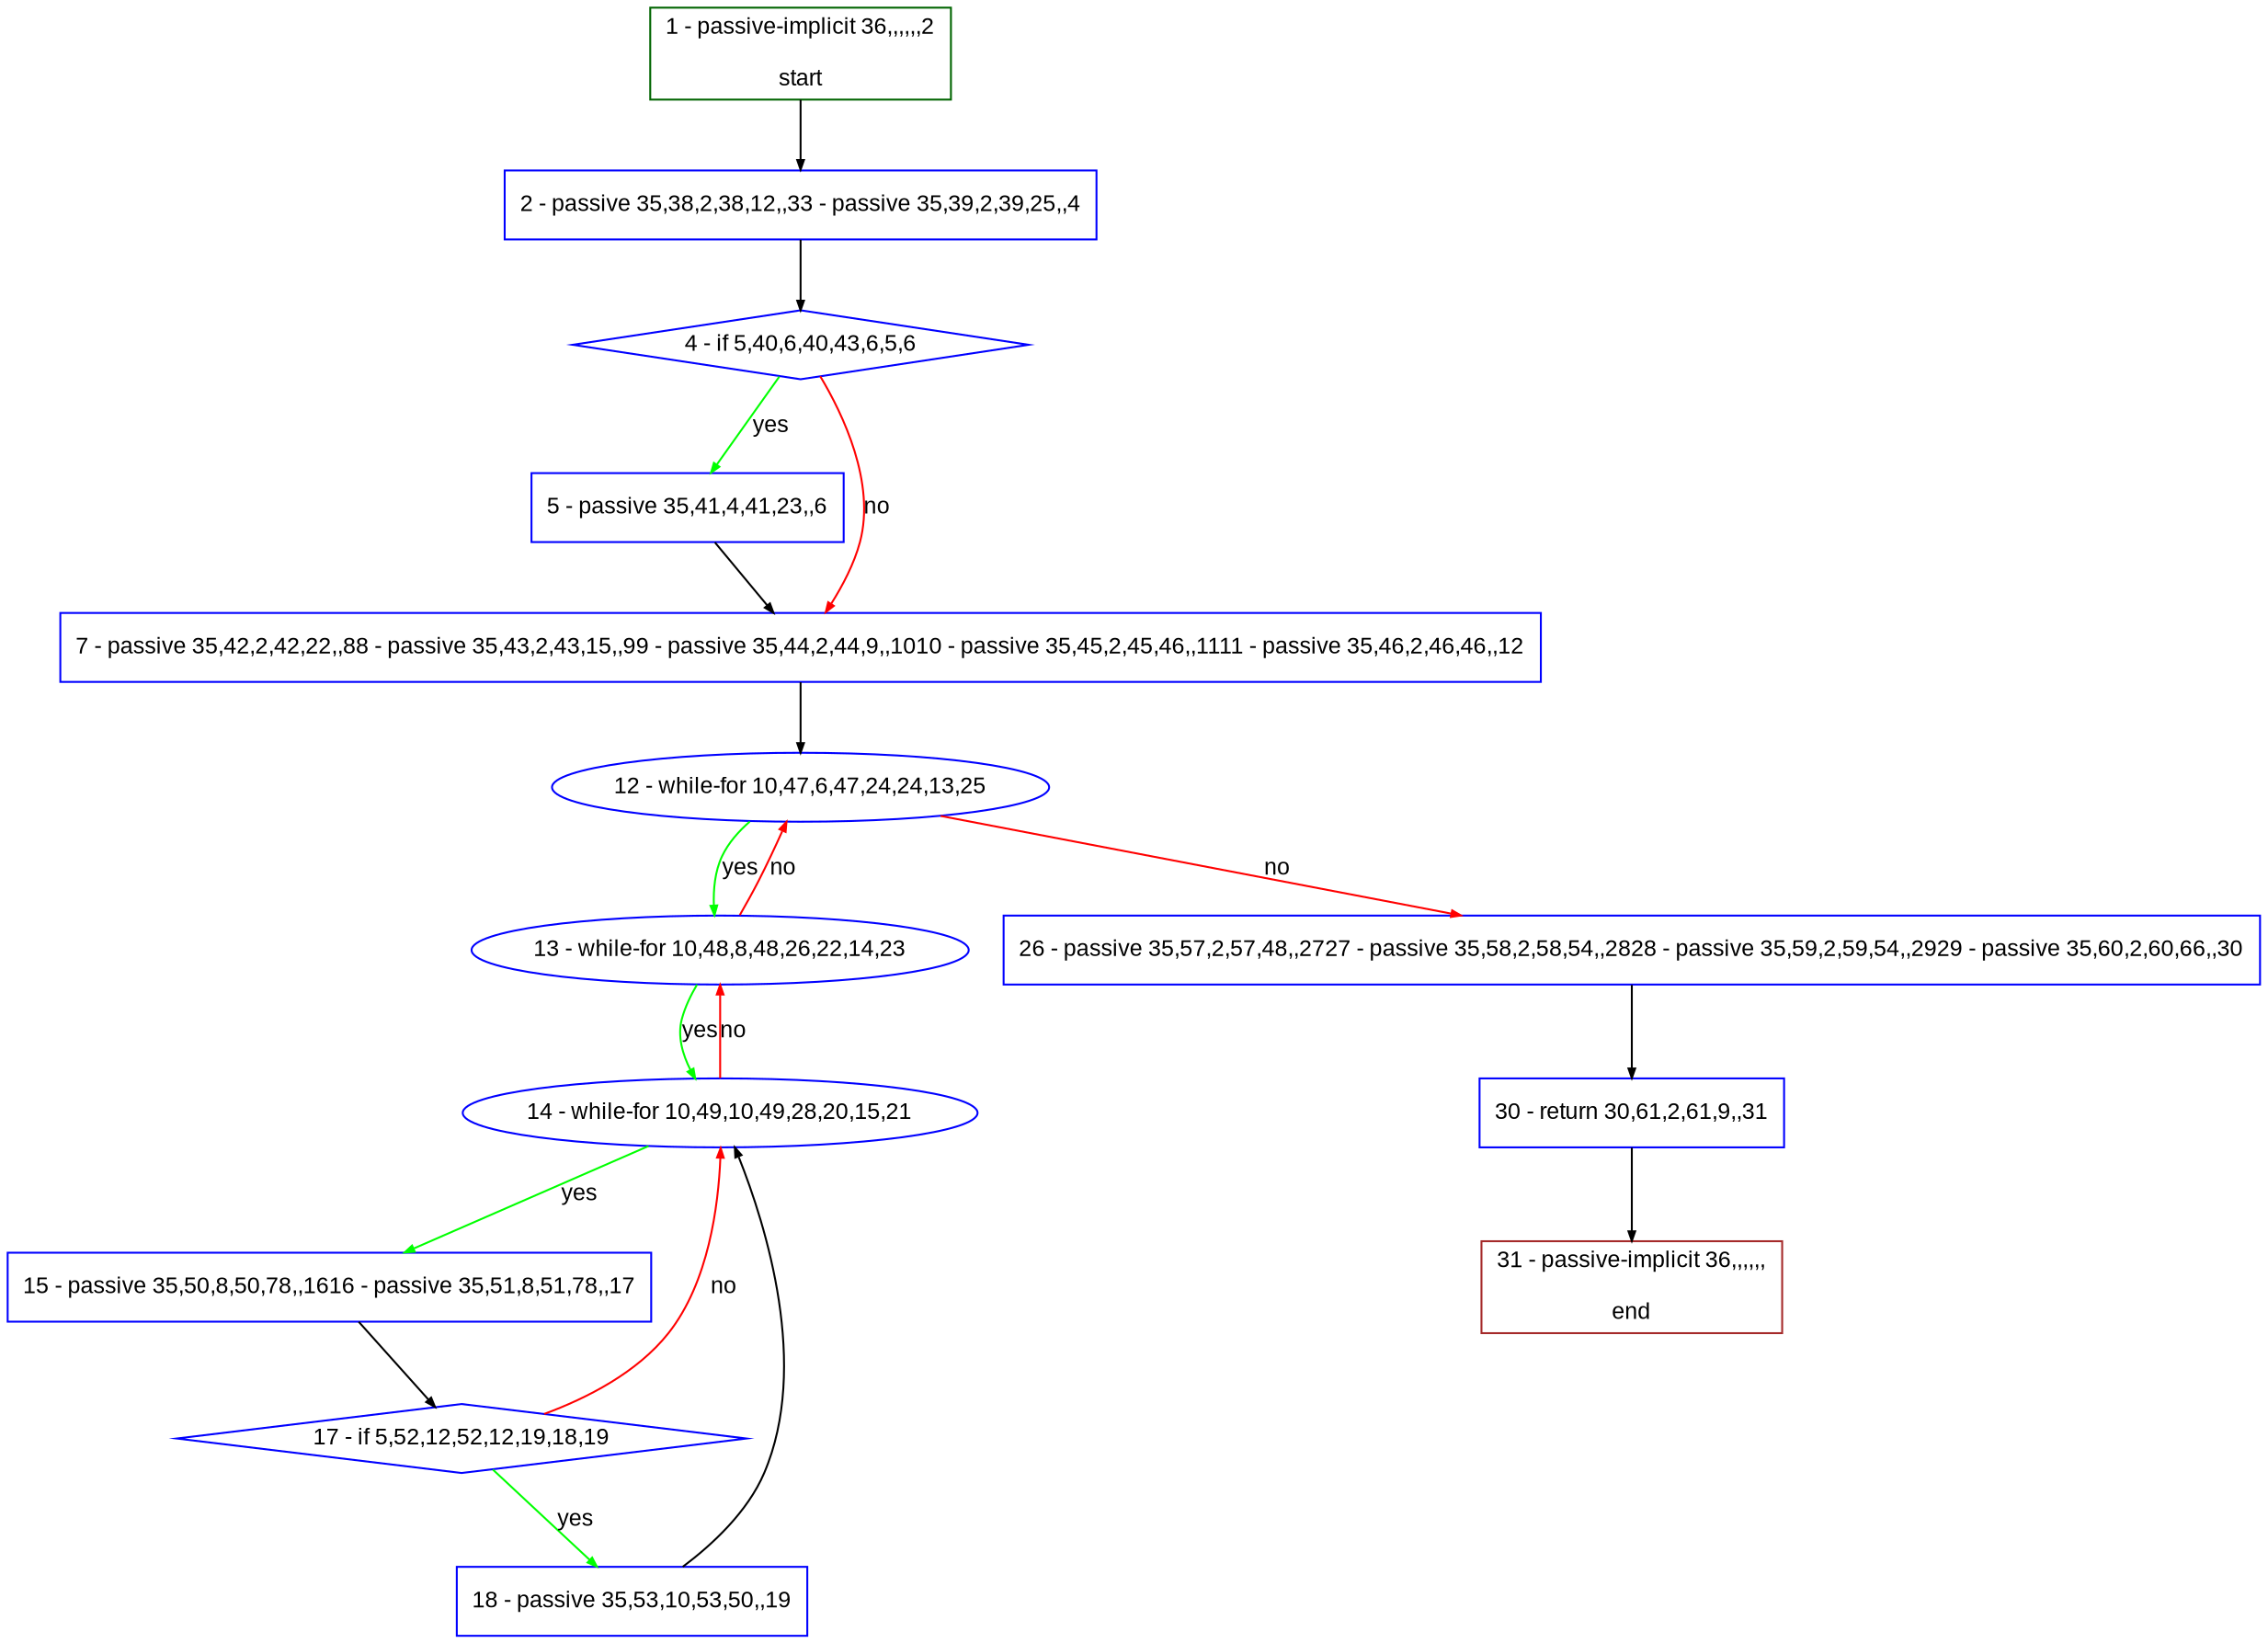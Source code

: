 digraph "" {
  graph [pack="true", label="", fontsize="12", packmode="clust", fontname="Arial", fillcolor="#FFFFCC", bgcolor="white", style="rounded,filled", compound="true"];
  node [node_initialized="no", label="", color="grey", fontsize="12", fillcolor="white", fontname="Arial", style="filled", shape="rectangle", compound="true", fixedsize="false"];
  edge [fontcolor="black", arrowhead="normal", arrowtail="none", arrowsize="0.5", ltail="", label="", color="black", fontsize="12", lhead="", fontname="Arial", dir="forward", compound="true"];
  __N1 [label="2 - passive 35,38,2,38,12,,33 - passive 35,39,2,39,25,,4", color="#0000ff", fillcolor="#ffffff", style="filled", shape="box"];
  __N2 [label="1 - passive-implicit 36,,,,,,2\n\nstart", color="#006400", fillcolor="#ffffff", style="filled", shape="box"];
  __N3 [label="4 - if 5,40,6,40,43,6,5,6", color="#0000ff", fillcolor="#ffffff", style="filled", shape="diamond"];
  __N4 [label="5 - passive 35,41,4,41,23,,6", color="#0000ff", fillcolor="#ffffff", style="filled", shape="box"];
  __N5 [label="7 - passive 35,42,2,42,22,,88 - passive 35,43,2,43,15,,99 - passive 35,44,2,44,9,,1010 - passive 35,45,2,45,46,,1111 - passive 35,46,2,46,46,,12", color="#0000ff", fillcolor="#ffffff", style="filled", shape="box"];
  __N6 [label="12 - while-for 10,47,6,47,24,24,13,25", color="#0000ff", fillcolor="#ffffff", style="filled", shape="oval"];
  __N7 [label="13 - while-for 10,48,8,48,26,22,14,23", color="#0000ff", fillcolor="#ffffff", style="filled", shape="oval"];
  __N8 [label="26 - passive 35,57,2,57,48,,2727 - passive 35,58,2,58,54,,2828 - passive 35,59,2,59,54,,2929 - passive 35,60,2,60,66,,30", color="#0000ff", fillcolor="#ffffff", style="filled", shape="box"];
  __N9 [label="14 - while-for 10,49,10,49,28,20,15,21", color="#0000ff", fillcolor="#ffffff", style="filled", shape="oval"];
  __N10 [label="15 - passive 35,50,8,50,78,,1616 - passive 35,51,8,51,78,,17", color="#0000ff", fillcolor="#ffffff", style="filled", shape="box"];
  __N11 [label="17 - if 5,52,12,52,12,19,18,19", color="#0000ff", fillcolor="#ffffff", style="filled", shape="diamond"];
  __N12 [label="18 - passive 35,53,10,53,50,,19", color="#0000ff", fillcolor="#ffffff", style="filled", shape="box"];
  __N13 [label="30 - return 30,61,2,61,9,,31", color="#0000ff", fillcolor="#ffffff", style="filled", shape="box"];
  __N14 [label="31 - passive-implicit 36,,,,,,\n\nend", color="#a52a2a", fillcolor="#ffffff", style="filled", shape="box"];
  __N2 -> __N1 [arrowhead="normal", arrowtail="none", color="#000000", label="", dir="forward"];
  __N1 -> __N3 [arrowhead="normal", arrowtail="none", color="#000000", label="", dir="forward"];
  __N3 -> __N4 [arrowhead="normal", arrowtail="none", color="#00ff00", label="yes", dir="forward"];
  __N3 -> __N5 [arrowhead="normal", arrowtail="none", color="#ff0000", label="no", dir="forward"];
  __N4 -> __N5 [arrowhead="normal", arrowtail="none", color="#000000", label="", dir="forward"];
  __N5 -> __N6 [arrowhead="normal", arrowtail="none", color="#000000", label="", dir="forward"];
  __N6 -> __N7 [arrowhead="normal", arrowtail="none", color="#00ff00", label="yes", dir="forward"];
  __N7 -> __N6 [arrowhead="normal", arrowtail="none", color="#ff0000", label="no", dir="forward"];
  __N6 -> __N8 [arrowhead="normal", arrowtail="none", color="#ff0000", label="no", dir="forward"];
  __N7 -> __N9 [arrowhead="normal", arrowtail="none", color="#00ff00", label="yes", dir="forward"];
  __N9 -> __N7 [arrowhead="normal", arrowtail="none", color="#ff0000", label="no", dir="forward"];
  __N9 -> __N10 [arrowhead="normal", arrowtail="none", color="#00ff00", label="yes", dir="forward"];
  __N10 -> __N11 [arrowhead="normal", arrowtail="none", color="#000000", label="", dir="forward"];
  __N11 -> __N9 [arrowhead="normal", arrowtail="none", color="#ff0000", label="no", dir="forward"];
  __N11 -> __N12 [arrowhead="normal", arrowtail="none", color="#00ff00", label="yes", dir="forward"];
  __N12 -> __N9 [arrowhead="normal", arrowtail="none", color="#000000", label="", dir="forward"];
  __N8 -> __N13 [arrowhead="normal", arrowtail="none", color="#000000", label="", dir="forward"];
  __N13 -> __N14 [arrowhead="normal", arrowtail="none", color="#000000", label="", dir="forward"];
}
